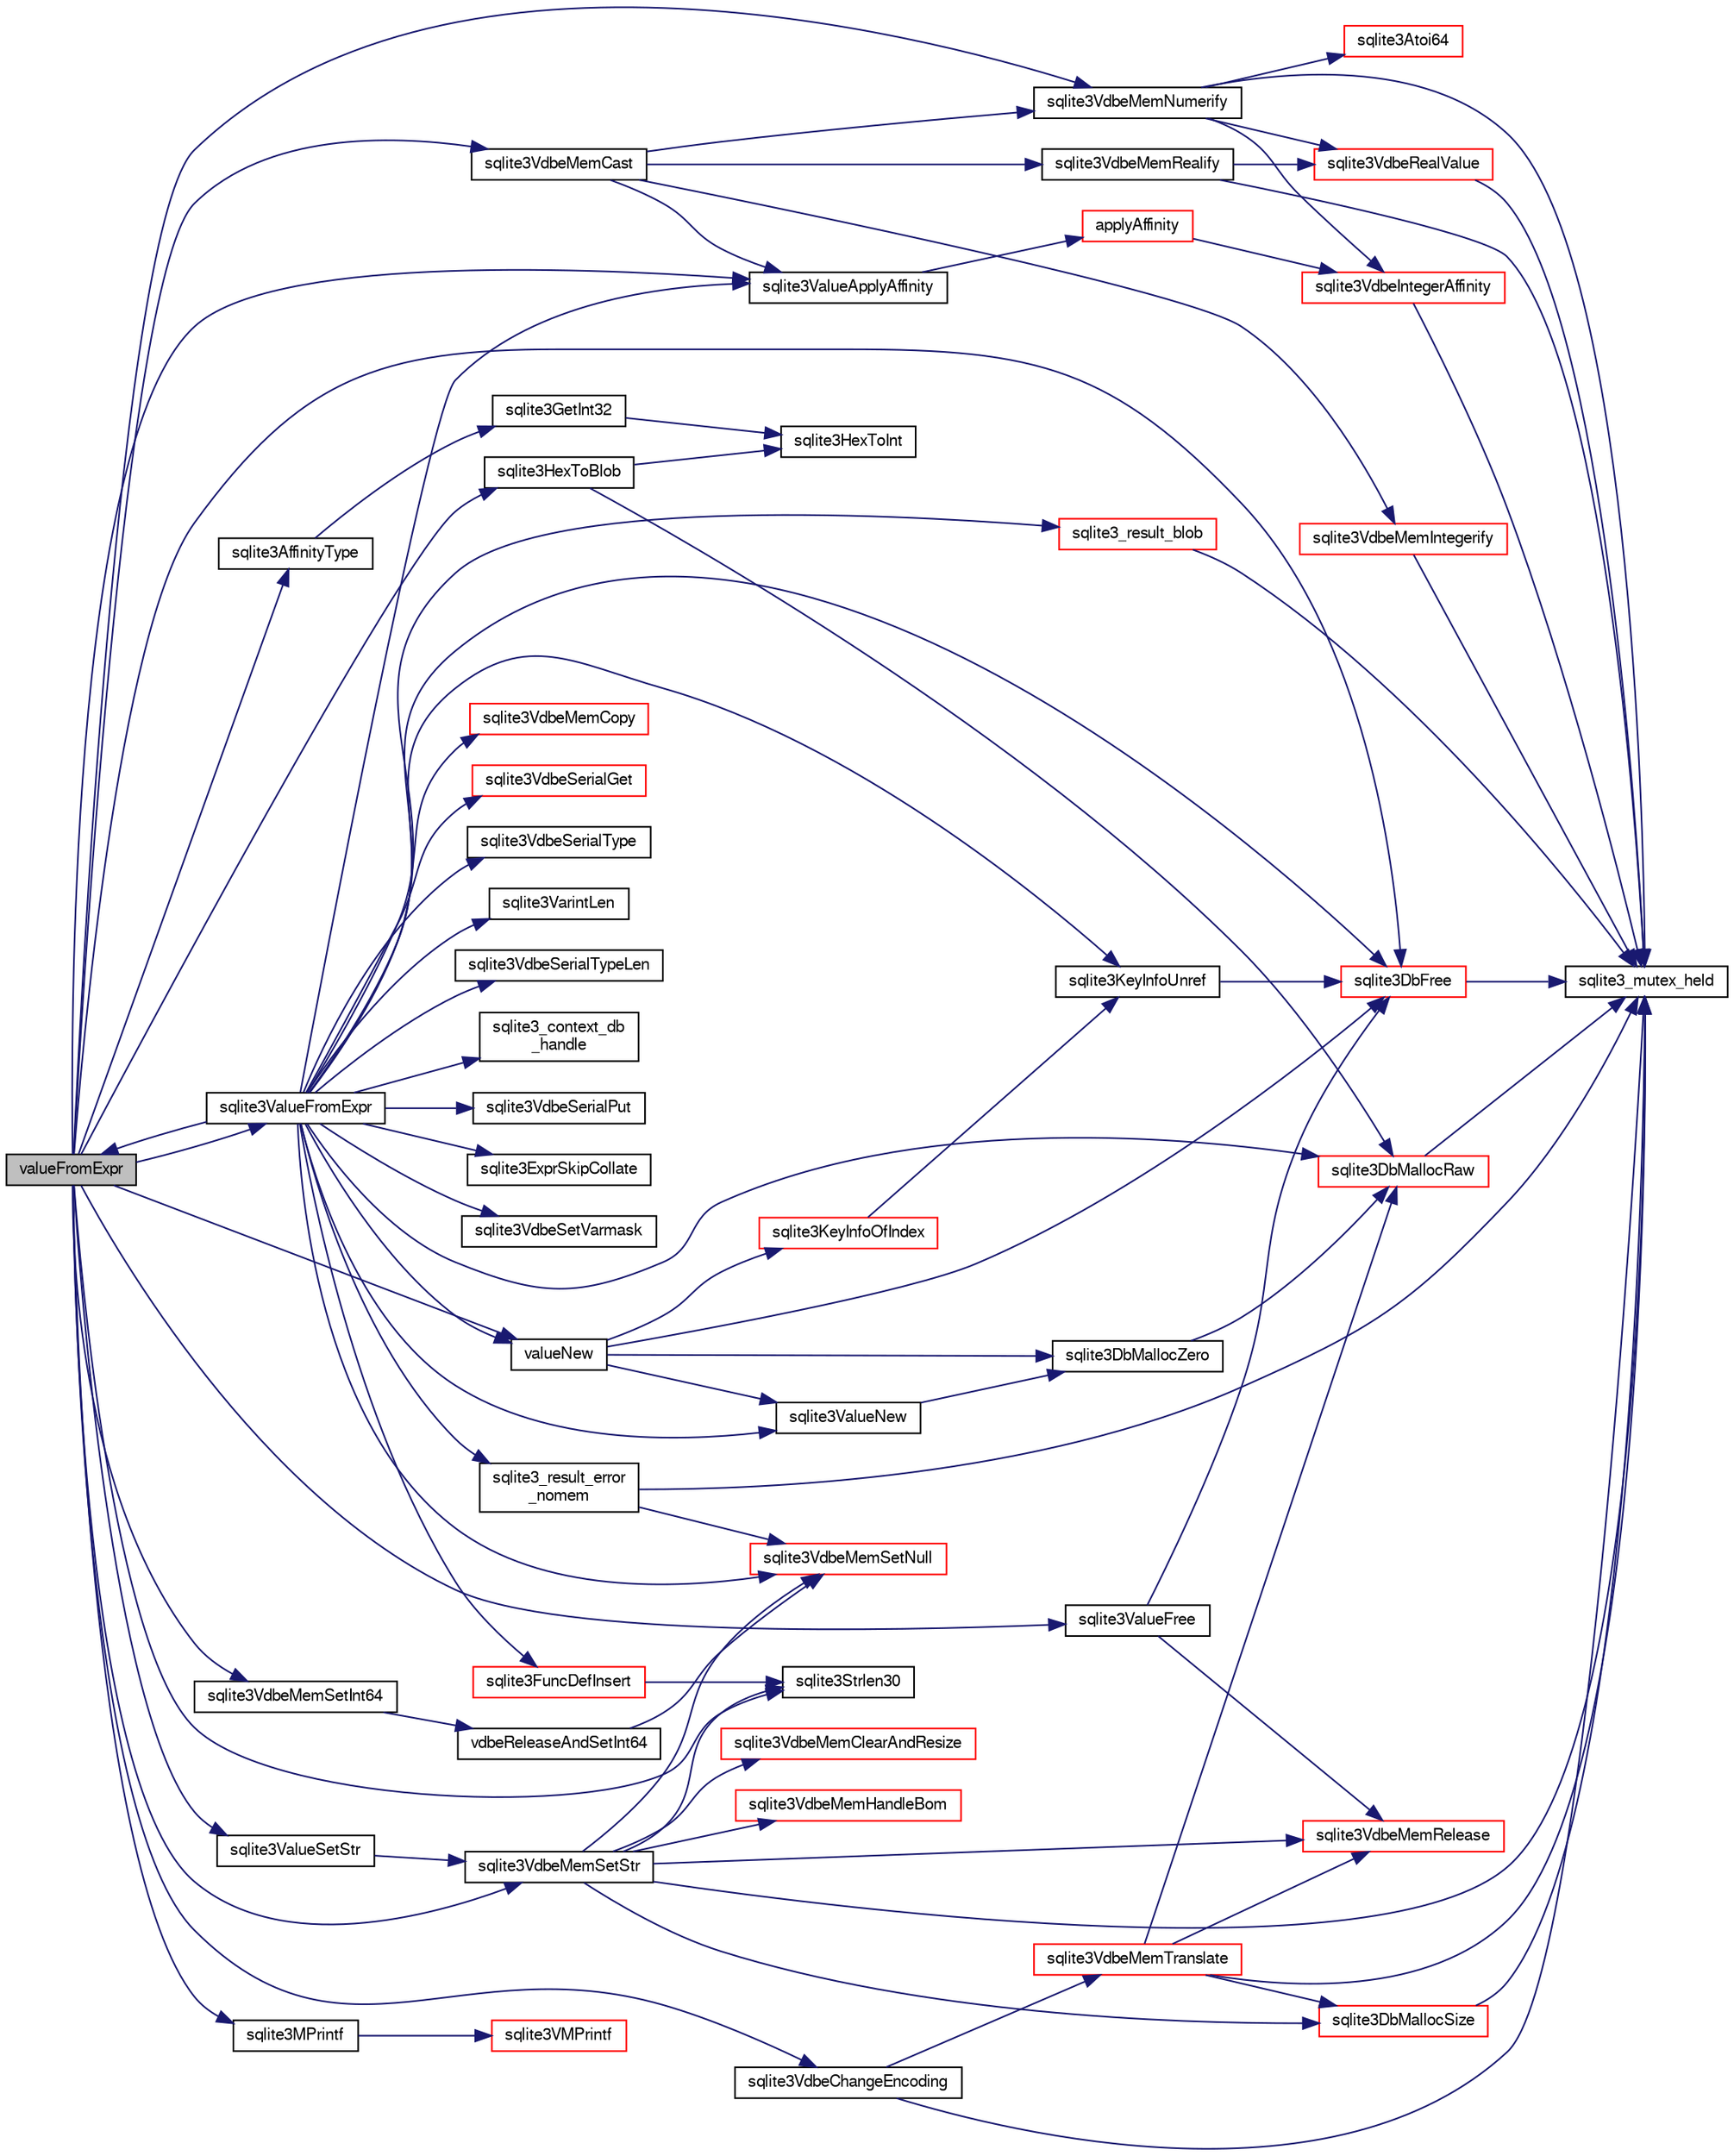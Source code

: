 digraph "valueFromExpr"
{
  edge [fontname="FreeSans",fontsize="10",labelfontname="FreeSans",labelfontsize="10"];
  node [fontname="FreeSans",fontsize="10",shape=record];
  rankdir="LR";
  Node856643 [label="valueFromExpr",height=0.2,width=0.4,color="black", fillcolor="grey75", style="filled", fontcolor="black"];
  Node856643 -> Node856644 [color="midnightblue",fontsize="10",style="solid",fontname="FreeSans"];
  Node856644 [label="sqlite3AffinityType",height=0.2,width=0.4,color="black", fillcolor="white", style="filled",URL="$sqlite3_8c.html#ad3b6641027549ec6634f6239256676bd"];
  Node856644 -> Node856645 [color="midnightblue",fontsize="10",style="solid",fontname="FreeSans"];
  Node856645 [label="sqlite3GetInt32",height=0.2,width=0.4,color="black", fillcolor="white", style="filled",URL="$sqlite3_8c.html#a5f876209b4343549fc9224cd11c70928"];
  Node856645 -> Node856646 [color="midnightblue",fontsize="10",style="solid",fontname="FreeSans"];
  Node856646 [label="sqlite3HexToInt",height=0.2,width=0.4,color="black", fillcolor="white", style="filled",URL="$sqlite3_8c.html#ae3802c77b18399c03c8c9f973ff47239"];
  Node856643 -> Node856647 [color="midnightblue",fontsize="10",style="solid",fontname="FreeSans"];
  Node856647 [label="sqlite3VdbeMemCast",height=0.2,width=0.4,color="black", fillcolor="white", style="filled",URL="$sqlite3_8c.html#a2e5bfc1911e317ae456d2cea24c2a0d5"];
  Node856647 -> Node856648 [color="midnightblue",fontsize="10",style="solid",fontname="FreeSans"];
  Node856648 [label="sqlite3ValueApplyAffinity",height=0.2,width=0.4,color="black", fillcolor="white", style="filled",URL="$sqlite3_8c.html#a535535f08aaaba2ebdf49ada6aca6fac"];
  Node856648 -> Node856649 [color="midnightblue",fontsize="10",style="solid",fontname="FreeSans"];
  Node856649 [label="applyAffinity",height=0.2,width=0.4,color="red", fillcolor="white", style="filled",URL="$sqlite3_8c.html#a9ed2c1bcefa8734a1c341ba28a785486"];
  Node856649 -> Node856654 [color="midnightblue",fontsize="10",style="solid",fontname="FreeSans"];
  Node856654 [label="sqlite3VdbeIntegerAffinity",height=0.2,width=0.4,color="red", fillcolor="white", style="filled",URL="$sqlite3_8c.html#a759b0a721238608821d378aca432ae32"];
  Node856654 -> Node856655 [color="midnightblue",fontsize="10",style="solid",fontname="FreeSans"];
  Node856655 [label="sqlite3_mutex_held",height=0.2,width=0.4,color="black", fillcolor="white", style="filled",URL="$sqlite3_8c.html#acf77da68932b6bc163c5e68547ecc3e7"];
  Node856647 -> Node856932 [color="midnightblue",fontsize="10",style="solid",fontname="FreeSans"];
  Node856932 [label="sqlite3VdbeMemNumerify",height=0.2,width=0.4,color="black", fillcolor="white", style="filled",URL="$sqlite3_8c.html#a5b24feaa1b99012399cb264698e27c41"];
  Node856932 -> Node856655 [color="midnightblue",fontsize="10",style="solid",fontname="FreeSans"];
  Node856932 -> Node856652 [color="midnightblue",fontsize="10",style="solid",fontname="FreeSans"];
  Node856652 [label="sqlite3Atoi64",height=0.2,width=0.4,color="red", fillcolor="white", style="filled",URL="$sqlite3_8c.html#a5b13083911b3dc0a0b54f43acc686a39"];
  Node856932 -> Node856718 [color="midnightblue",fontsize="10",style="solid",fontname="FreeSans"];
  Node856718 [label="sqlite3VdbeRealValue",height=0.2,width=0.4,color="red", fillcolor="white", style="filled",URL="$sqlite3_8c.html#a5bf943a4f9a5516911b3bc610e3d64e0"];
  Node856718 -> Node856655 [color="midnightblue",fontsize="10",style="solid",fontname="FreeSans"];
  Node856932 -> Node856654 [color="midnightblue",fontsize="10",style="solid",fontname="FreeSans"];
  Node856647 -> Node856933 [color="midnightblue",fontsize="10",style="solid",fontname="FreeSans"];
  Node856933 [label="sqlite3VdbeMemIntegerify",height=0.2,width=0.4,color="red", fillcolor="white", style="filled",URL="$sqlite3_8c.html#abbe4d6d927b85b81fda952bce3b9b511"];
  Node856933 -> Node856655 [color="midnightblue",fontsize="10",style="solid",fontname="FreeSans"];
  Node856647 -> Node856934 [color="midnightblue",fontsize="10",style="solid",fontname="FreeSans"];
  Node856934 [label="sqlite3VdbeMemRealify",height=0.2,width=0.4,color="black", fillcolor="white", style="filled",URL="$sqlite3_8c.html#ac26c4c00ed416dafa56f3200c7c34ec1"];
  Node856934 -> Node856655 [color="midnightblue",fontsize="10",style="solid",fontname="FreeSans"];
  Node856934 -> Node856718 [color="midnightblue",fontsize="10",style="solid",fontname="FreeSans"];
  Node856643 -> Node856648 [color="midnightblue",fontsize="10",style="solid",fontname="FreeSans"];
  Node856643 -> Node856935 [color="midnightblue",fontsize="10",style="solid",fontname="FreeSans"];
  Node856935 [label="valueNew",height=0.2,width=0.4,color="black", fillcolor="white", style="filled",URL="$sqlite3_8c.html#a8c46710c4ab586edb377b565c6ba46bf"];
  Node856935 -> Node856871 [color="midnightblue",fontsize="10",style="solid",fontname="FreeSans"];
  Node856871 [label="sqlite3DbMallocZero",height=0.2,width=0.4,color="black", fillcolor="white", style="filled",URL="$sqlite3_8c.html#a49cfebac9d6067a03442c92af73f33e4"];
  Node856871 -> Node856665 [color="midnightblue",fontsize="10",style="solid",fontname="FreeSans"];
  Node856665 [label="sqlite3DbMallocRaw",height=0.2,width=0.4,color="red", fillcolor="white", style="filled",URL="$sqlite3_8c.html#abbe8be0cf7175e11ddc3e2218fad924e"];
  Node856665 -> Node856655 [color="midnightblue",fontsize="10",style="solid",fontname="FreeSans"];
  Node856935 -> Node856936 [color="midnightblue",fontsize="10",style="solid",fontname="FreeSans"];
  Node856936 [label="sqlite3KeyInfoOfIndex",height=0.2,width=0.4,color="red", fillcolor="white", style="filled",URL="$sqlite3_8c.html#a7b4298fb8e674075dbe680baae5f451b"];
  Node856936 -> Node856937 [color="midnightblue",fontsize="10",style="solid",fontname="FreeSans"];
  Node856937 [label="sqlite3KeyInfoUnref",height=0.2,width=0.4,color="black", fillcolor="white", style="filled",URL="$sqlite3_8c.html#ac94cc1874ab0865db1dbbefd3886ba4a"];
  Node856937 -> Node856675 [color="midnightblue",fontsize="10",style="solid",fontname="FreeSans"];
  Node856675 [label="sqlite3DbFree",height=0.2,width=0.4,color="red", fillcolor="white", style="filled",URL="$sqlite3_8c.html#ac70ab821a6607b4a1b909582dc37a069"];
  Node856675 -> Node856655 [color="midnightblue",fontsize="10",style="solid",fontname="FreeSans"];
  Node856935 -> Node856675 [color="midnightblue",fontsize="10",style="solid",fontname="FreeSans"];
  Node856935 -> Node856953 [color="midnightblue",fontsize="10",style="solid",fontname="FreeSans"];
  Node856953 [label="sqlite3ValueNew",height=0.2,width=0.4,color="black", fillcolor="white", style="filled",URL="$sqlite3_8c.html#ad40a378778daff2d574bec905e35828b"];
  Node856953 -> Node856871 [color="midnightblue",fontsize="10",style="solid",fontname="FreeSans"];
  Node856643 -> Node856808 [color="midnightblue",fontsize="10",style="solid",fontname="FreeSans"];
  Node856808 [label="sqlite3VdbeMemSetInt64",height=0.2,width=0.4,color="black", fillcolor="white", style="filled",URL="$sqlite3_8c.html#a57c5843cac8f6180ee994267a23f86a3"];
  Node856808 -> Node856809 [color="midnightblue",fontsize="10",style="solid",fontname="FreeSans"];
  Node856809 [label="vdbeReleaseAndSetInt64",height=0.2,width=0.4,color="black", fillcolor="white", style="filled",URL="$sqlite3_8c.html#abdcd42be8fe3e9bff2493533da9b5697"];
  Node856809 -> Node856785 [color="midnightblue",fontsize="10",style="solid",fontname="FreeSans"];
  Node856785 [label="sqlite3VdbeMemSetNull",height=0.2,width=0.4,color="red", fillcolor="white", style="filled",URL="$sqlite3_8c.html#ae01092c23aebaf8a3ebdf3954609b410"];
  Node856643 -> Node856919 [color="midnightblue",fontsize="10",style="solid",fontname="FreeSans"];
  Node856919 [label="sqlite3MPrintf",height=0.2,width=0.4,color="black", fillcolor="white", style="filled",URL="$sqlite3_8c.html#a208ef0df84e9778778804a19af03efea"];
  Node856919 -> Node856920 [color="midnightblue",fontsize="10",style="solid",fontname="FreeSans"];
  Node856920 [label="sqlite3VMPrintf",height=0.2,width=0.4,color="red", fillcolor="white", style="filled",URL="$sqlite3_8c.html#a05535d0982ef06fbc2ee8195ebbae689"];
  Node856643 -> Node856954 [color="midnightblue",fontsize="10",style="solid",fontname="FreeSans"];
  Node856954 [label="sqlite3ValueSetStr",height=0.2,width=0.4,color="black", fillcolor="white", style="filled",URL="$sqlite3_8c.html#a1fd40749f47941ee97ff6d798e2bc67e"];
  Node856954 -> Node856784 [color="midnightblue",fontsize="10",style="solid",fontname="FreeSans"];
  Node856784 [label="sqlite3VdbeMemSetStr",height=0.2,width=0.4,color="black", fillcolor="white", style="filled",URL="$sqlite3_8c.html#a9697bec7c3b512483638ea3646191d7d"];
  Node856784 -> Node856655 [color="midnightblue",fontsize="10",style="solid",fontname="FreeSans"];
  Node856784 -> Node856785 [color="midnightblue",fontsize="10",style="solid",fontname="FreeSans"];
  Node856784 -> Node856720 [color="midnightblue",fontsize="10",style="solid",fontname="FreeSans"];
  Node856720 [label="sqlite3Strlen30",height=0.2,width=0.4,color="black", fillcolor="white", style="filled",URL="$sqlite3_8c.html#a3dcd80ba41f1a308193dee74857b62a7"];
  Node856784 -> Node856658 [color="midnightblue",fontsize="10",style="solid",fontname="FreeSans"];
  Node856658 [label="sqlite3VdbeMemClearAndResize",height=0.2,width=0.4,color="red", fillcolor="white", style="filled",URL="$sqlite3_8c.html#add082be4aa46084ecdf023cfac898231"];
  Node856784 -> Node856730 [color="midnightblue",fontsize="10",style="solid",fontname="FreeSans"];
  Node856730 [label="sqlite3VdbeMemRelease",height=0.2,width=0.4,color="red", fillcolor="white", style="filled",URL="$sqlite3_8c.html#a90606361dbeba88159fd6ff03fcc10cc"];
  Node856784 -> Node856660 [color="midnightblue",fontsize="10",style="solid",fontname="FreeSans"];
  Node856660 [label="sqlite3DbMallocSize",height=0.2,width=0.4,color="red", fillcolor="white", style="filled",URL="$sqlite3_8c.html#aa397e5a8a03495203a0767abf0a71f86"];
  Node856660 -> Node856655 [color="midnightblue",fontsize="10",style="solid",fontname="FreeSans"];
  Node856784 -> Node856786 [color="midnightblue",fontsize="10",style="solid",fontname="FreeSans"];
  Node856786 [label="sqlite3VdbeMemHandleBom",height=0.2,width=0.4,color="red", fillcolor="white", style="filled",URL="$sqlite3_8c.html#a8ac47607e6893715d335a0f6f4b58e3e"];
  Node856643 -> Node856727 [color="midnightblue",fontsize="10",style="solid",fontname="FreeSans"];
  Node856727 [label="sqlite3VdbeChangeEncoding",height=0.2,width=0.4,color="black", fillcolor="white", style="filled",URL="$sqlite3_8c.html#aa7cf8e488bf8cf9ec18528f52a40de31"];
  Node856727 -> Node856655 [color="midnightblue",fontsize="10",style="solid",fontname="FreeSans"];
  Node856727 -> Node856728 [color="midnightblue",fontsize="10",style="solid",fontname="FreeSans"];
  Node856728 [label="sqlite3VdbeMemTranslate",height=0.2,width=0.4,color="red", fillcolor="white", style="filled",URL="$sqlite3_8c.html#adc5f07459f00d96ec7591be255d029f5"];
  Node856728 -> Node856655 [color="midnightblue",fontsize="10",style="solid",fontname="FreeSans"];
  Node856728 -> Node856665 [color="midnightblue",fontsize="10",style="solid",fontname="FreeSans"];
  Node856728 -> Node856730 [color="midnightblue",fontsize="10",style="solid",fontname="FreeSans"];
  Node856728 -> Node856660 [color="midnightblue",fontsize="10",style="solid",fontname="FreeSans"];
  Node856643 -> Node856959 [color="midnightblue",fontsize="10",style="solid",fontname="FreeSans"];
  Node856959 [label="sqlite3ValueFromExpr",height=0.2,width=0.4,color="black", fillcolor="white", style="filled",URL="$sqlite3_8c.html#af103c812684544760641a1cd4d9745df"];
  Node856959 -> Node856643 [color="midnightblue",fontsize="10",style="solid",fontname="FreeSans"];
  Node856959 -> Node856960 [color="midnightblue",fontsize="10",style="solid",fontname="FreeSans"];
  Node856960 [label="sqlite3VdbeSerialType",height=0.2,width=0.4,color="black", fillcolor="white", style="filled",URL="$sqlite3_8c.html#a72286149aa82f36883fbfe9a8f09dd5e"];
  Node856959 -> Node856961 [color="midnightblue",fontsize="10",style="solid",fontname="FreeSans"];
  Node856961 [label="sqlite3VarintLen",height=0.2,width=0.4,color="black", fillcolor="white", style="filled",URL="$sqlite3_8c.html#a7ef2f973d52f5d21b856d4bed6bb1fec"];
  Node856959 -> Node856962 [color="midnightblue",fontsize="10",style="solid",fontname="FreeSans"];
  Node856962 [label="sqlite3VdbeSerialTypeLen",height=0.2,width=0.4,color="black", fillcolor="white", style="filled",URL="$sqlite3_8c.html#ab84b4c97560363d01a6044a954c7d4f4"];
  Node856959 -> Node856782 [color="midnightblue",fontsize="10",style="solid",fontname="FreeSans"];
  Node856782 [label="sqlite3_context_db\l_handle",height=0.2,width=0.4,color="black", fillcolor="white", style="filled",URL="$sqlite3_8c.html#a4b82e673c3dcc88c179e2bae5629fa60"];
  Node856959 -> Node856665 [color="midnightblue",fontsize="10",style="solid",fontname="FreeSans"];
  Node856959 -> Node856787 [color="midnightblue",fontsize="10",style="solid",fontname="FreeSans"];
  Node856787 [label="sqlite3_result_error\l_nomem",height=0.2,width=0.4,color="black", fillcolor="white", style="filled",URL="$sqlite3_8c.html#aa3c1191fb83e4e8bdde15f13d05bd82a"];
  Node856787 -> Node856655 [color="midnightblue",fontsize="10",style="solid",fontname="FreeSans"];
  Node856787 -> Node856785 [color="midnightblue",fontsize="10",style="solid",fontname="FreeSans"];
  Node856959 -> Node856963 [color="midnightblue",fontsize="10",style="solid",fontname="FreeSans"];
  Node856963 [label="sqlite3VdbeSerialPut",height=0.2,width=0.4,color="black", fillcolor="white", style="filled",URL="$sqlite3_8c.html#a0c95610a8564ae932e06a02d8b65e5b7"];
  Node856959 -> Node856839 [color="midnightblue",fontsize="10",style="solid",fontname="FreeSans"];
  Node856839 [label="sqlite3_result_blob",height=0.2,width=0.4,color="red", fillcolor="white", style="filled",URL="$sqlite3_8c.html#aa37a7968d2cc1824ff30313c9d2a8b3c"];
  Node856839 -> Node856655 [color="midnightblue",fontsize="10",style="solid",fontname="FreeSans"];
  Node856959 -> Node856675 [color="midnightblue",fontsize="10",style="solid",fontname="FreeSans"];
  Node856959 -> Node856887 [color="midnightblue",fontsize="10",style="solid",fontname="FreeSans"];
  Node856887 [label="sqlite3FuncDefInsert",height=0.2,width=0.4,color="red", fillcolor="white", style="filled",URL="$sqlite3_8c.html#a4792ef11f826665b64987bd051fa5a20"];
  Node856887 -> Node856720 [color="midnightblue",fontsize="10",style="solid",fontname="FreeSans"];
  Node856959 -> Node856964 [color="midnightblue",fontsize="10",style="solid",fontname="FreeSans"];
  Node856964 [label="sqlite3ExprSkipCollate",height=0.2,width=0.4,color="black", fillcolor="white", style="filled",URL="$sqlite3_8c.html#a91b59896d4e3534de7c33940dca8537c"];
  Node856959 -> Node856935 [color="midnightblue",fontsize="10",style="solid",fontname="FreeSans"];
  Node856959 -> Node856785 [color="midnightblue",fontsize="10",style="solid",fontname="FreeSans"];
  Node856959 -> Node856965 [color="midnightblue",fontsize="10",style="solid",fontname="FreeSans"];
  Node856965 [label="sqlite3VdbeSetVarmask",height=0.2,width=0.4,color="black", fillcolor="white", style="filled",URL="$sqlite3_8c.html#acea0d8371216f276fe67c1b5ef24f3d7"];
  Node856959 -> Node856799 [color="midnightblue",fontsize="10",style="solid",fontname="FreeSans"];
  Node856799 [label="sqlite3VdbeMemCopy",height=0.2,width=0.4,color="red", fillcolor="white", style="filled",URL="$sqlite3_8c.html#a3a04f985c3c7cac7c7958b872fb3f781"];
  Node856959 -> Node856648 [color="midnightblue",fontsize="10",style="solid",fontname="FreeSans"];
  Node856959 -> Node856953 [color="midnightblue",fontsize="10",style="solid",fontname="FreeSans"];
  Node856959 -> Node856966 [color="midnightblue",fontsize="10",style="solid",fontname="FreeSans"];
  Node856966 [label="sqlite3VdbeSerialGet",height=0.2,width=0.4,color="red", fillcolor="white", style="filled",URL="$sqlite3_8c.html#a5b5cd74212a43cf693266f0b9badc469"];
  Node856959 -> Node856937 [color="midnightblue",fontsize="10",style="solid",fontname="FreeSans"];
  Node856643 -> Node856932 [color="midnightblue",fontsize="10",style="solid",fontname="FreeSans"];
  Node856643 -> Node856720 [color="midnightblue",fontsize="10",style="solid",fontname="FreeSans"];
  Node856643 -> Node856784 [color="midnightblue",fontsize="10",style="solid",fontname="FreeSans"];
  Node856643 -> Node856968 [color="midnightblue",fontsize="10",style="solid",fontname="FreeSans"];
  Node856968 [label="sqlite3HexToBlob",height=0.2,width=0.4,color="black", fillcolor="white", style="filled",URL="$sqlite3_8c.html#a6ef78c15c318f47aedcab51f590de78d"];
  Node856968 -> Node856665 [color="midnightblue",fontsize="10",style="solid",fontname="FreeSans"];
  Node856968 -> Node856646 [color="midnightblue",fontsize="10",style="solid",fontname="FreeSans"];
  Node856643 -> Node856675 [color="midnightblue",fontsize="10",style="solid",fontname="FreeSans"];
  Node856643 -> Node856955 [color="midnightblue",fontsize="10",style="solid",fontname="FreeSans"];
  Node856955 [label="sqlite3ValueFree",height=0.2,width=0.4,color="black", fillcolor="white", style="filled",URL="$sqlite3_8c.html#afeed84c3f344a833d15c7209265dc520"];
  Node856955 -> Node856730 [color="midnightblue",fontsize="10",style="solid",fontname="FreeSans"];
  Node856955 -> Node856675 [color="midnightblue",fontsize="10",style="solid",fontname="FreeSans"];
}
